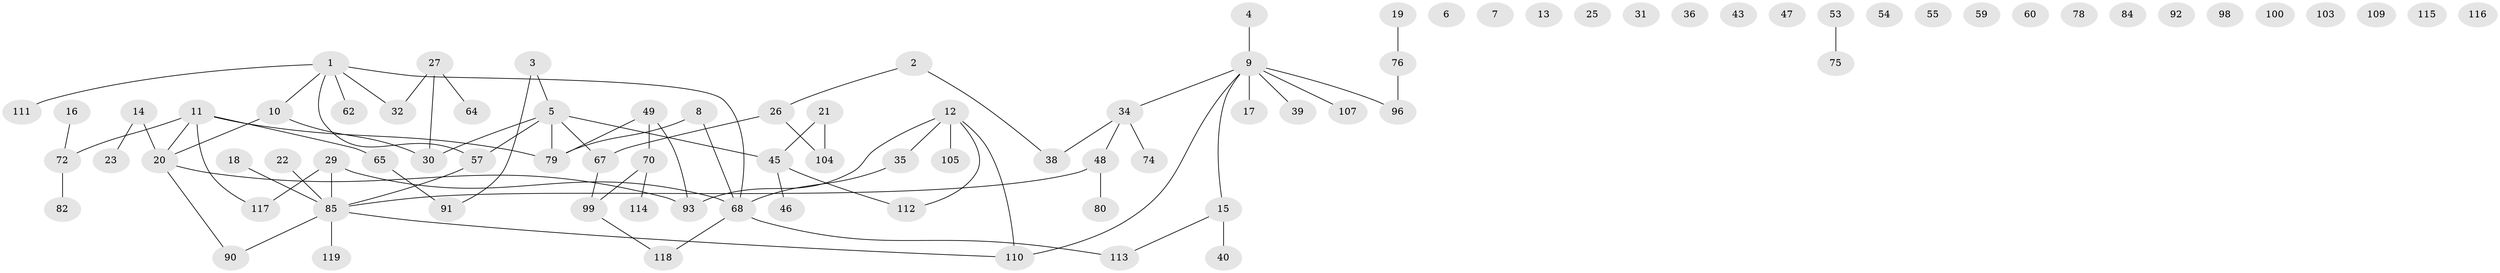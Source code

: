 // Generated by graph-tools (version 1.1) at 2025/23/03/03/25 07:23:26]
// undirected, 87 vertices, 82 edges
graph export_dot {
graph [start="1"]
  node [color=gray90,style=filled];
  1 [super="+42"];
  2;
  3;
  4;
  5 [super="+83"];
  6 [super="+33"];
  7;
  8 [super="+58"];
  9 [super="+37"];
  10 [super="+63"];
  11 [super="+89"];
  12 [super="+121"];
  13;
  14 [super="+66"];
  15 [super="+24"];
  16;
  17;
  18;
  19;
  20 [super="+97"];
  21 [super="+87"];
  22;
  23 [super="+41"];
  25;
  26 [super="+61"];
  27 [super="+28"];
  29 [super="+44"];
  30 [super="+51"];
  31;
  32;
  34 [super="+86"];
  35 [super="+52"];
  36;
  38 [super="+95"];
  39;
  40 [super="+69"];
  43;
  45 [super="+71"];
  46 [super="+56"];
  47;
  48 [super="+50"];
  49 [super="+120"];
  53;
  54;
  55;
  57 [super="+101"];
  59;
  60;
  62;
  64;
  65 [super="+77"];
  67;
  68 [super="+73"];
  70 [super="+81"];
  72 [super="+102"];
  74;
  75 [super="+88"];
  76;
  78;
  79 [super="+94"];
  80;
  82;
  84;
  85 [super="+122"];
  90;
  91 [super="+106"];
  92;
  93;
  96;
  98;
  99 [super="+108"];
  100;
  103;
  104;
  105;
  107;
  109;
  110;
  111;
  112;
  113;
  114;
  115;
  116;
  117;
  118;
  119;
  1 -- 32;
  1 -- 57;
  1 -- 68;
  1 -- 62;
  1 -- 111;
  1 -- 10;
  2 -- 26;
  2 -- 38;
  3 -- 5;
  3 -- 91;
  4 -- 9;
  5 -- 67;
  5 -- 30;
  5 -- 79;
  5 -- 57;
  5 -- 45;
  8 -- 79;
  8 -- 68;
  9 -- 39;
  9 -- 96;
  9 -- 110;
  9 -- 17;
  9 -- 34;
  9 -- 107;
  9 -- 15;
  10 -- 30;
  10 -- 20;
  11 -- 79;
  11 -- 20;
  11 -- 117;
  11 -- 72;
  11 -- 65;
  12 -- 105;
  12 -- 110;
  12 -- 112;
  12 -- 35;
  12 -- 93;
  14 -- 20;
  14 -- 23;
  15 -- 40;
  15 -- 113;
  16 -- 72;
  18 -- 85;
  19 -- 76;
  20 -- 90;
  20 -- 93;
  21 -- 104;
  21 -- 45;
  22 -- 85;
  26 -- 67;
  26 -- 104;
  27 -- 32;
  27 -- 64;
  27 -- 30;
  29 -- 68 [weight=2];
  29 -- 117;
  29 -- 85;
  34 -- 38;
  34 -- 74;
  34 -- 48;
  35 -- 68;
  45 -- 112;
  45 -- 46;
  48 -- 80;
  48 -- 85;
  49 -- 93;
  49 -- 70;
  49 -- 79;
  53 -- 75;
  57 -- 85;
  65 -- 91;
  67 -- 99;
  68 -- 113;
  68 -- 118;
  70 -- 99;
  70 -- 114;
  72 -- 82;
  76 -- 96;
  85 -- 90;
  85 -- 110;
  85 -- 119;
  99 -- 118;
}
